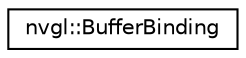 digraph "Graphical Class Hierarchy"
{
 // LATEX_PDF_SIZE
  edge [fontname="Helvetica",fontsize="10",labelfontname="Helvetica",labelfontsize="10"];
  node [fontname="Helvetica",fontsize="10",shape=record];
  rankdir="LR";
  Node0 [label="nvgl::BufferBinding",height=0.2,width=0.4,color="black", fillcolor="white", style="filled",URL="$structnvgl_1_1_buffer_binding.html",tooltip=" "];
}
